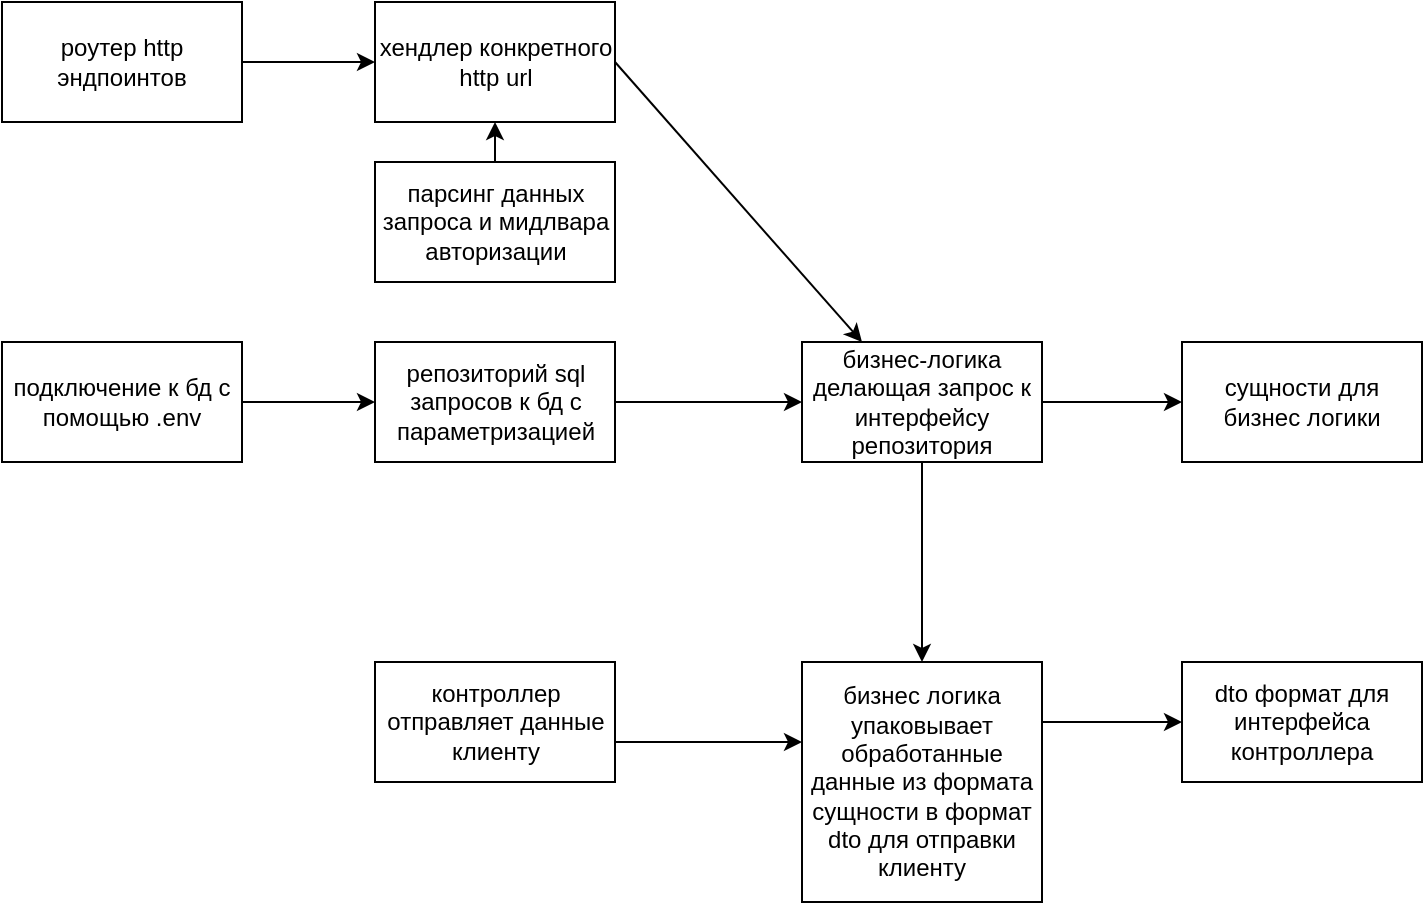 <mxfile version="12.2.4" pages="1"><diagram id="hIe6yrbbLUJmyFbjjDQE" name="Page-1"><mxGraphModel dx="986" dy="498" grid="1" gridSize="10" guides="1" tooltips="1" connect="1" arrows="1" fold="1" page="1" pageScale="1" pageWidth="827" pageHeight="1169" math="0" shadow="0"><root><mxCell id="0"/><mxCell id="1" parent="0"/><mxCell id="7" value="роутер http эндпоинтов" style="rounded=0;whiteSpace=wrap;html=1;" parent="1" vertex="1"><mxGeometry x="40" y="70" width="120" height="60" as="geometry"/></mxCell><mxCell id="8" value="хендлер конкретного http url" style="rounded=0;whiteSpace=wrap;html=1;" parent="1" vertex="1"><mxGeometry x="226.5" y="70" width="120" height="60" as="geometry"/></mxCell><mxCell id="9" value="бизнес-логика делающая запрос к интерфейсу репозитория" style="rounded=0;whiteSpace=wrap;html=1;" parent="1" vertex="1"><mxGeometry x="440" y="240" width="120" height="60" as="geometry"/></mxCell><mxCell id="10" value="сущности для бизнес логики" style="rounded=0;whiteSpace=wrap;html=1;" parent="1" vertex="1"><mxGeometry x="630" y="240" width="120" height="60" as="geometry"/></mxCell><mxCell id="11" value="" style="endArrow=classic;html=1;exitX=1;exitY=0.5;exitDx=0;exitDy=0;entryX=0;entryY=0.5;entryDx=0;entryDy=0;" parent="1" source="7" target="8" edge="1"><mxGeometry width="50" height="50" relative="1" as="geometry"><mxPoint x="40" y="270" as="sourcePoint"/><mxPoint x="220" y="100" as="targetPoint"/></mxGeometry></mxCell><mxCell id="12" value="" style="endArrow=classic;html=1;entryX=0.25;entryY=0;entryDx=0;entryDy=0;exitX=1;exitY=0.5;exitDx=0;exitDy=0;" parent="1" source="8" target="9" edge="1"><mxGeometry width="50" height="50" relative="1" as="geometry"><mxPoint x="120" y="270" as="sourcePoint"/><mxPoint x="170" y="220" as="targetPoint"/></mxGeometry></mxCell><mxCell id="14" value="" style="endArrow=classic;html=1;entryX=0;entryY=0.5;entryDx=0;entryDy=0;exitX=1;exitY=0.5;exitDx=0;exitDy=0;" parent="1" source="9" target="10" edge="1"><mxGeometry width="50" height="50" relative="1" as="geometry"><mxPoint x="366.5" y="120" as="sourcePoint"/><mxPoint x="433" y="190" as="targetPoint"/></mxGeometry></mxCell><mxCell id="15" value="подключение к бд с помощью .env" style="rounded=0;whiteSpace=wrap;html=1;" parent="1" vertex="1"><mxGeometry x="40" y="240" width="120" height="60" as="geometry"/></mxCell><mxCell id="16" value="репозиторий sql запросов к бд с параметризацией" style="rounded=0;whiteSpace=wrap;html=1;" parent="1" vertex="1"><mxGeometry x="226.5" y="240" width="120" height="60" as="geometry"/></mxCell><mxCell id="17" value="" style="endArrow=classic;html=1;entryX=0;entryY=0.5;entryDx=0;entryDy=0;exitX=1;exitY=0.5;exitDx=0;exitDy=0;" parent="1" source="15" target="16" edge="1"><mxGeometry width="50" height="50" relative="1" as="geometry"><mxPoint x="40" y="370" as="sourcePoint"/><mxPoint x="90" y="320" as="targetPoint"/></mxGeometry></mxCell><mxCell id="18" value="" style="endArrow=classic;html=1;exitX=1;exitY=0.5;exitDx=0;exitDy=0;entryX=0;entryY=0.5;entryDx=0;entryDy=0;" parent="1" source="16" target="9" edge="1"><mxGeometry width="50" height="50" relative="1" as="geometry"><mxPoint x="40" y="370" as="sourcePoint"/><mxPoint x="440" y="240" as="targetPoint"/></mxGeometry></mxCell><mxCell id="19" value="контроллер отправляет данные клиенту" style="rounded=0;whiteSpace=wrap;html=1;" parent="1" vertex="1"><mxGeometry x="226.5" y="400" width="120" height="60" as="geometry"/></mxCell><mxCell id="20" value="бизнес логика упаковывает обработанные данные из формата сущности в формат dto для отправки клиенту" style="rounded=0;whiteSpace=wrap;html=1;" parent="1" vertex="1"><mxGeometry x="440" y="400" width="120" height="120" as="geometry"/></mxCell><mxCell id="22" value="dto формат для интерфейса контроллера" style="rounded=0;whiteSpace=wrap;html=1;" parent="1" vertex="1"><mxGeometry x="630" y="400" width="120" height="60" as="geometry"/></mxCell><mxCell id="23" value="парсинг данных запроса и мидлвара авторизации" style="rounded=0;whiteSpace=wrap;html=1;" parent="1" vertex="1"><mxGeometry x="226.5" y="150" width="120" height="60" as="geometry"/></mxCell><mxCell id="24" value="" style="endArrow=classic;html=1;entryX=0.5;entryY=1;entryDx=0;entryDy=0;exitX=0.5;exitY=0;exitDx=0;exitDy=0;" parent="1" source="23" target="8" edge="1"><mxGeometry width="50" height="50" relative="1" as="geometry"><mxPoint x="40" y="540" as="sourcePoint"/><mxPoint x="90" y="490" as="targetPoint"/></mxGeometry></mxCell><mxCell id="25" value="" style="endArrow=classic;html=1;entryX=0.5;entryY=0;entryDx=0;entryDy=0;exitX=0.5;exitY=1;exitDx=0;exitDy=0;" parent="1" source="9" target="20" edge="1"><mxGeometry width="50" height="50" relative="1" as="geometry"><mxPoint x="40" y="540" as="sourcePoint"/><mxPoint x="90" y="490" as="targetPoint"/></mxGeometry></mxCell><mxCell id="26" value="" style="endArrow=classic;html=1;exitX=1;exitY=0.25;exitDx=0;exitDy=0;entryX=0;entryY=0.5;entryDx=0;entryDy=0;" parent="1" source="20" target="22" edge="1"><mxGeometry width="50" height="50" relative="1" as="geometry"><mxPoint x="40" y="590" as="sourcePoint"/><mxPoint x="600" y="400" as="targetPoint"/></mxGeometry></mxCell><mxCell id="27" value="" style="endArrow=classic;html=1;" parent="1" edge="1"><mxGeometry width="50" height="50" relative="1" as="geometry"><mxPoint x="347" y="440" as="sourcePoint"/><mxPoint x="440" y="440" as="targetPoint"/></mxGeometry></mxCell></root></mxGraphModel></diagram></mxfile>